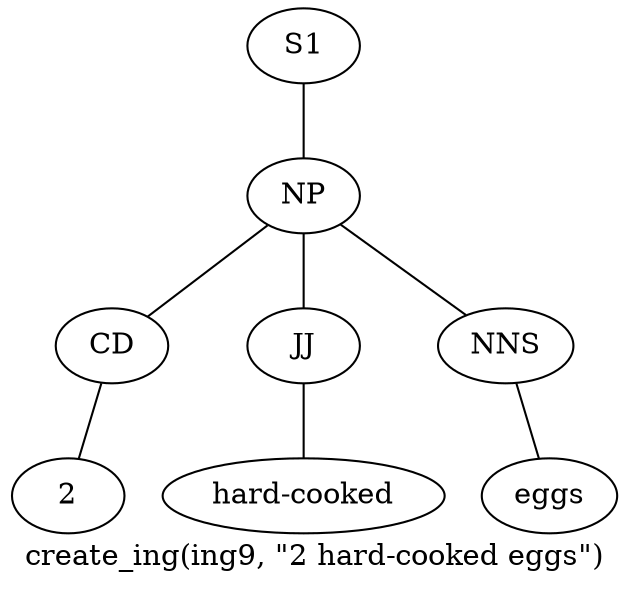 graph SyntaxGraph {
	label = "create_ing(ing9, \"2 hard-cooked eggs\")";
	Node0 [label="S1"];
	Node1 [label="NP"];
	Node2 [label="CD"];
	Node3 [label="2"];
	Node4 [label="JJ"];
	Node5 [label="hard-cooked"];
	Node6 [label="NNS"];
	Node7 [label="eggs"];

	Node0 -- Node1;
	Node1 -- Node2;
	Node1 -- Node4;
	Node1 -- Node6;
	Node2 -- Node3;
	Node4 -- Node5;
	Node6 -- Node7;
}